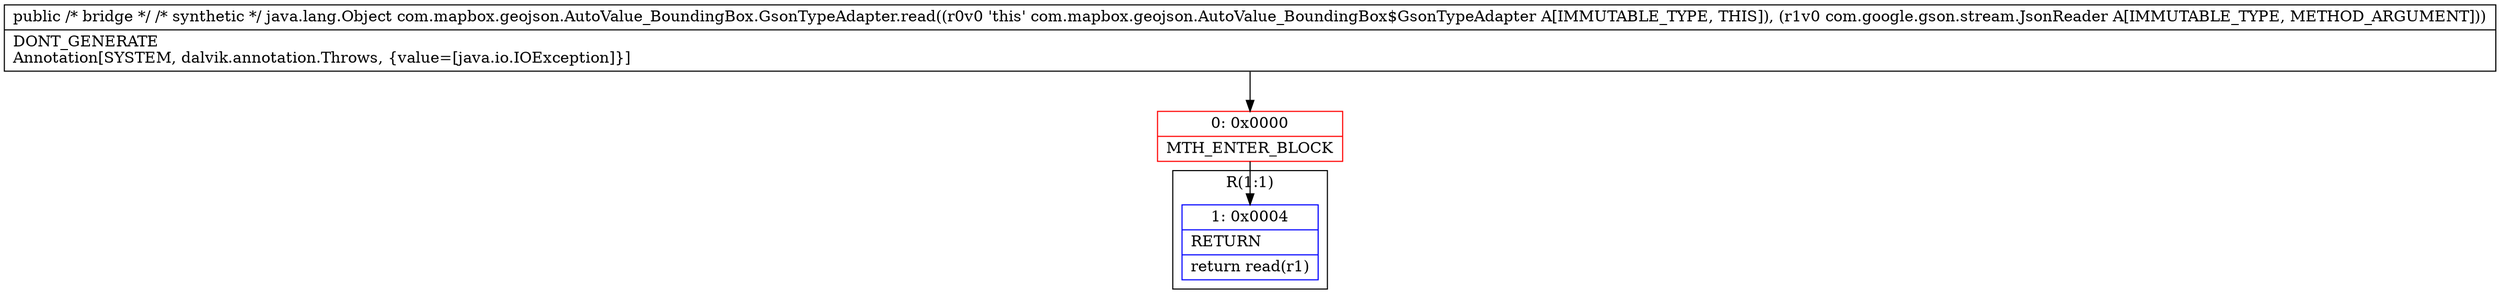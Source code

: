 digraph "CFG forcom.mapbox.geojson.AutoValue_BoundingBox.GsonTypeAdapter.read(Lcom\/google\/gson\/stream\/JsonReader;)Ljava\/lang\/Object;" {
subgraph cluster_Region_851701782 {
label = "R(1:1)";
node [shape=record,color=blue];
Node_1 [shape=record,label="{1\:\ 0x0004|RETURN\l|return read(r1)\l}"];
}
Node_0 [shape=record,color=red,label="{0\:\ 0x0000|MTH_ENTER_BLOCK\l}"];
MethodNode[shape=record,label="{public \/* bridge *\/ \/* synthetic *\/ java.lang.Object com.mapbox.geojson.AutoValue_BoundingBox.GsonTypeAdapter.read((r0v0 'this' com.mapbox.geojson.AutoValue_BoundingBox$GsonTypeAdapter A[IMMUTABLE_TYPE, THIS]), (r1v0 com.google.gson.stream.JsonReader A[IMMUTABLE_TYPE, METHOD_ARGUMENT]))  | DONT_GENERATE\lAnnotation[SYSTEM, dalvik.annotation.Throws, \{value=[java.io.IOException]\}]\l}"];
MethodNode -> Node_0;
Node_0 -> Node_1;
}

